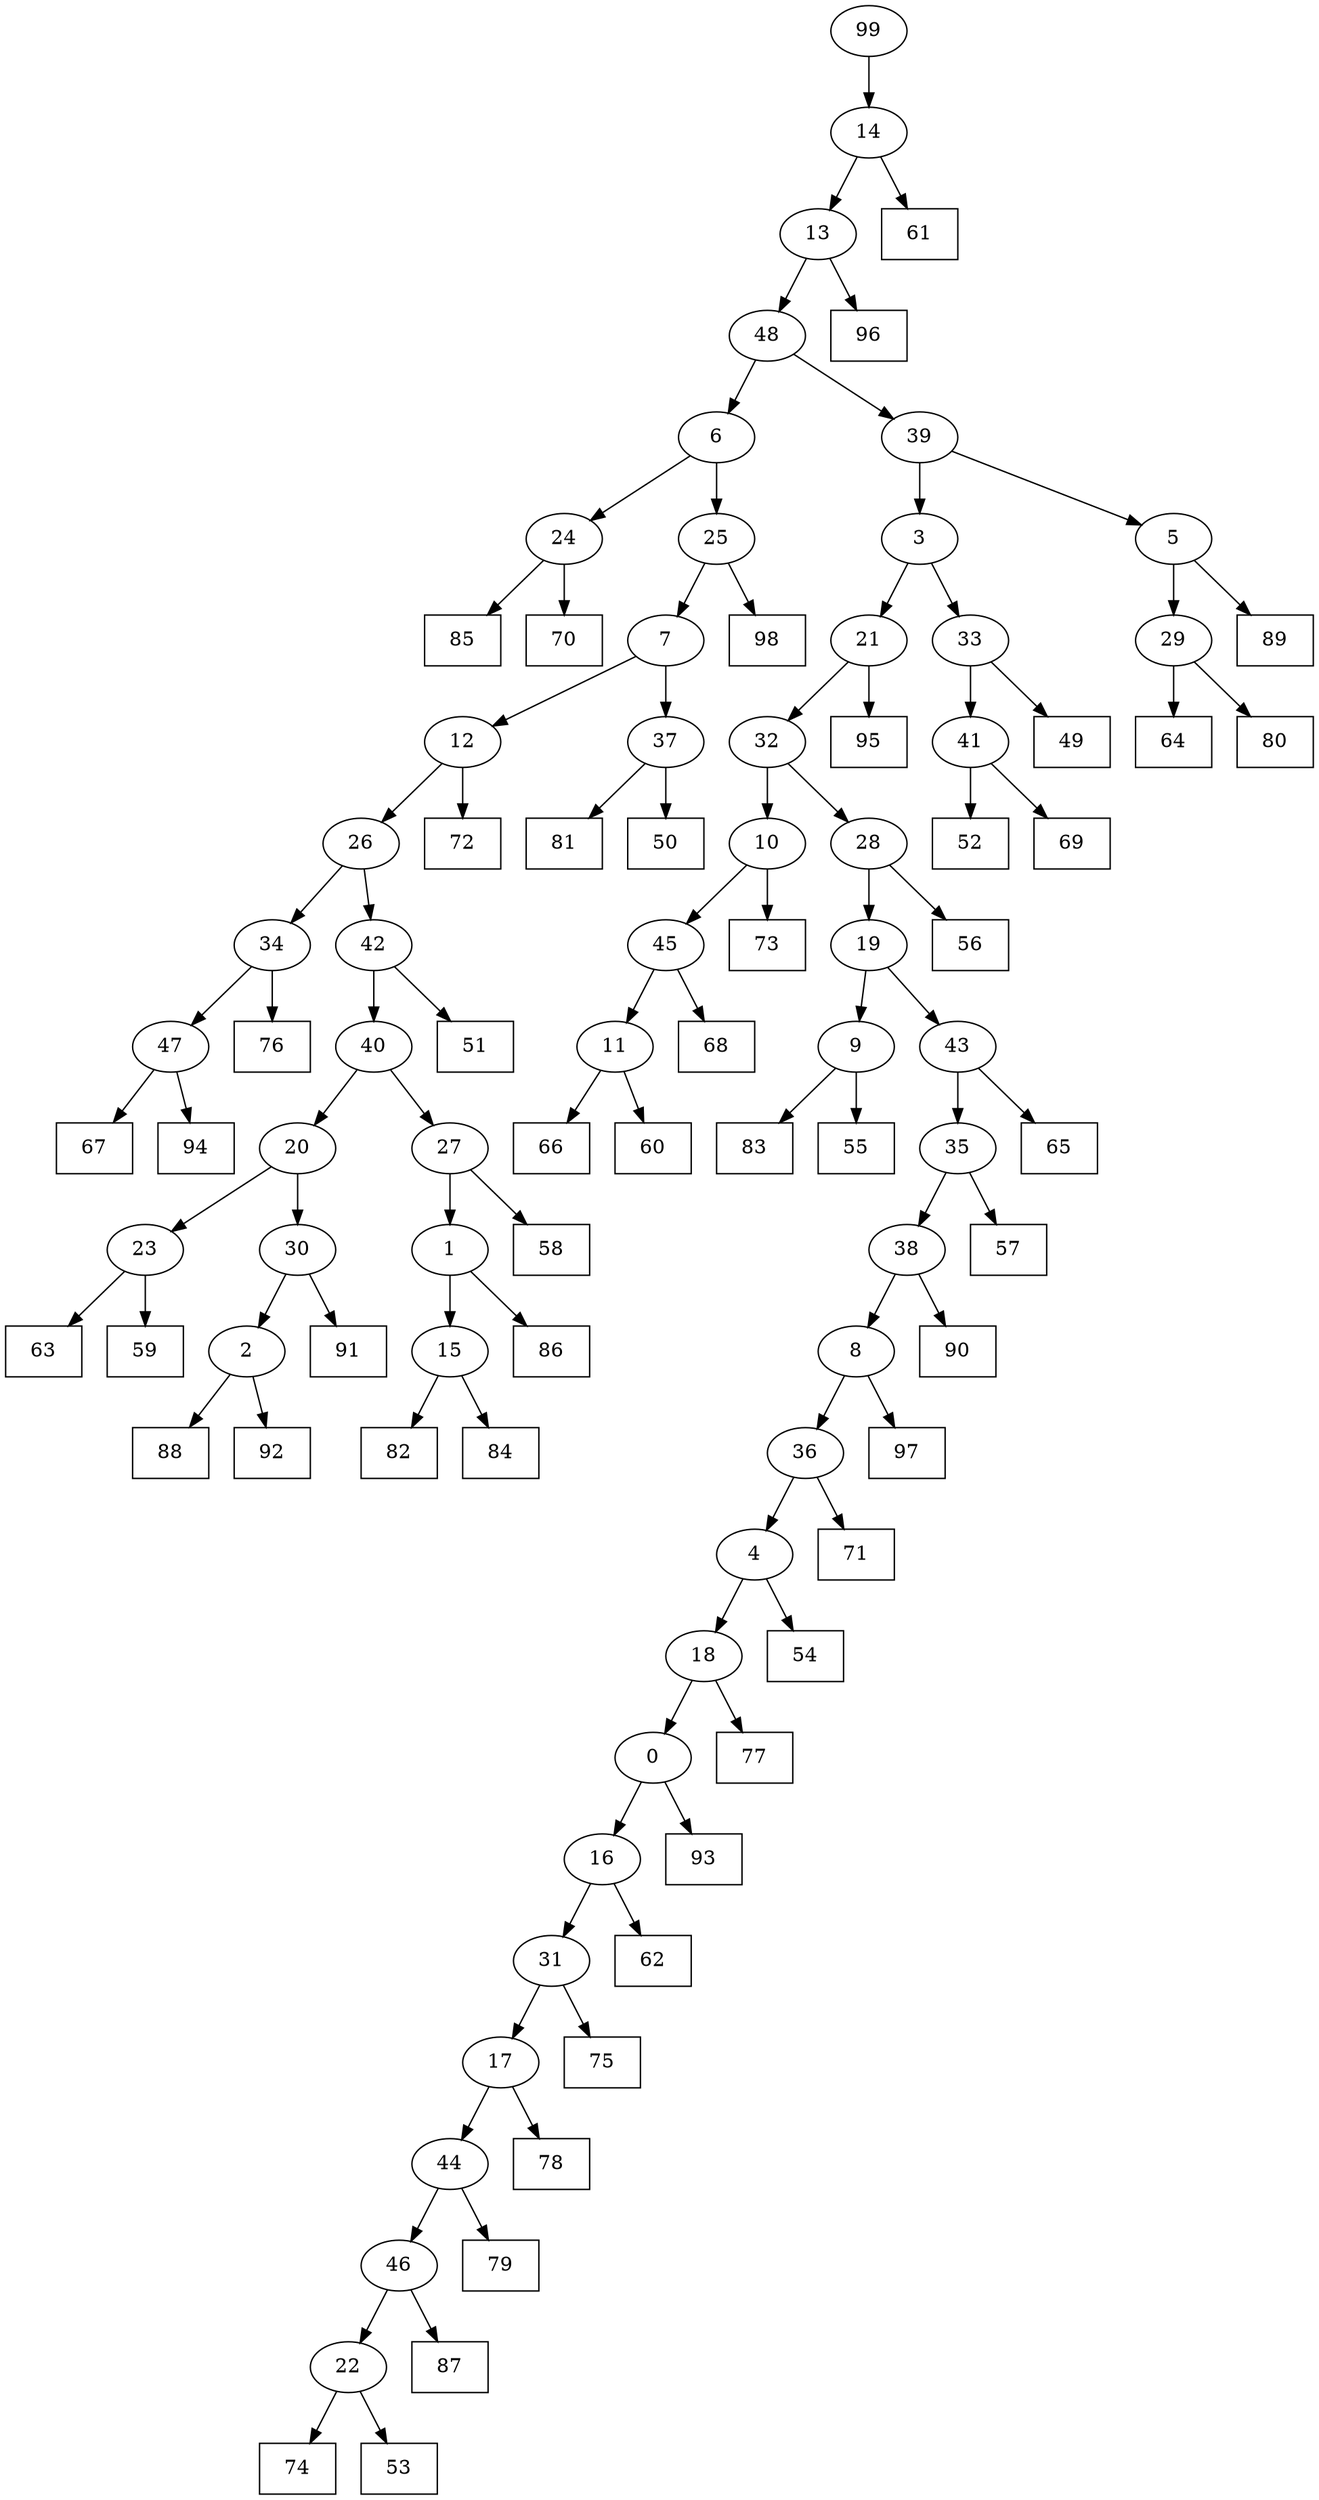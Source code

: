 digraph G {
0[label="0"];
1[label="1"];
2[label="2"];
3[label="3"];
4[label="4"];
5[label="5"];
6[label="6"];
7[label="7"];
8[label="8"];
9[label="9"];
10[label="10"];
11[label="11"];
12[label="12"];
13[label="13"];
14[label="14"];
15[label="15"];
16[label="16"];
17[label="17"];
18[label="18"];
19[label="19"];
20[label="20"];
21[label="21"];
22[label="22"];
23[label="23"];
24[label="24"];
25[label="25"];
26[label="26"];
27[label="27"];
28[label="28"];
29[label="29"];
30[label="30"];
31[label="31"];
32[label="32"];
33[label="33"];
34[label="34"];
35[label="35"];
36[label="36"];
37[label="37"];
38[label="38"];
39[label="39"];
40[label="40"];
41[label="41"];
42[label="42"];
43[label="43"];
44[label="44"];
45[label="45"];
46[label="46"];
47[label="47"];
48[label="48"];
49[shape=box,label="66"];
50[shape=box,label="63"];
51[shape=box,label="95"];
52[shape=box,label="93"];
53[shape=box,label="74"];
54[shape=box,label="49"];
55[shape=box,label="82"];
56[shape=box,label="67"];
57[shape=box,label="87"];
58[shape=box,label="81"];
59[shape=box,label="53"];
60[shape=box,label="64"];
61[shape=box,label="98"];
62[shape=box,label="59"];
63[shape=box,label="91"];
64[shape=box,label="51"];
65[shape=box,label="65"];
66[shape=box,label="79"];
67[shape=box,label="60"];
68[shape=box,label="62"];
69[shape=box,label="50"];
70[shape=box,label="61"];
71[shape=box,label="57"];
72[shape=box,label="86"];
73[shape=box,label="97"];
74[shape=box,label="78"];
75[shape=box,label="76"];
76[shape=box,label="56"];
77[shape=box,label="68"];
78[shape=box,label="80"];
79[shape=box,label="77"];
80[shape=box,label="83"];
81[shape=box,label="72"];
82[shape=box,label="94"];
83[shape=box,label="88"];
84[shape=box,label="84"];
85[shape=box,label="71"];
86[shape=box,label="52"];
87[shape=box,label="55"];
88[shape=box,label="96"];
89[shape=box,label="73"];
90[shape=box,label="85"];
91[shape=box,label="58"];
92[shape=box,label="90"];
93[shape=box,label="54"];
94[shape=box,label="75"];
95[shape=box,label="69"];
96[shape=box,label="89"];
97[shape=box,label="92"];
98[shape=box,label="70"];
99[label="99"];
44->66 ;
23->50 ;
47->82 ;
24->98 ;
21->51 ;
1->72 ;
13->88 ;
41->86 ;
28->76 ;
17->74 ;
36->85 ;
11->67 ;
42->40 ;
5->96 ;
20->30 ;
3->21 ;
18->0 ;
0->52 ;
46->57 ;
15->84 ;
13->48 ;
30->63 ;
34->47 ;
8->36 ;
36->4 ;
27->91 ;
25->7 ;
3->33 ;
33->54 ;
47->56 ;
21->32 ;
32->28 ;
9->87 ;
39->3 ;
7->37 ;
37->58 ;
32->10 ;
17->44 ;
44->46 ;
37->69 ;
31->94 ;
35->38 ;
4->93 ;
48->6 ;
39->5 ;
5->29 ;
99->14 ;
19->9 ;
29->60 ;
2->83 ;
7->12 ;
12->81 ;
28->19 ;
9->80 ;
19->43 ;
40->27 ;
15->55 ;
43->65 ;
22->53 ;
6->24 ;
26->34 ;
34->75 ;
10->45 ;
45->77 ;
45->11 ;
11->49 ;
33->41 ;
41->95 ;
10->89 ;
16->31 ;
31->17 ;
29->78 ;
12->26 ;
14->13 ;
38->8 ;
8->73 ;
26->42 ;
42->64 ;
46->22 ;
22->59 ;
27->1 ;
1->15 ;
48->39 ;
0->16 ;
16->68 ;
23->62 ;
4->18 ;
18->79 ;
38->92 ;
40->20 ;
20->23 ;
14->70 ;
6->25 ;
25->61 ;
24->90 ;
30->2 ;
2->97 ;
43->35 ;
35->71 ;
}
